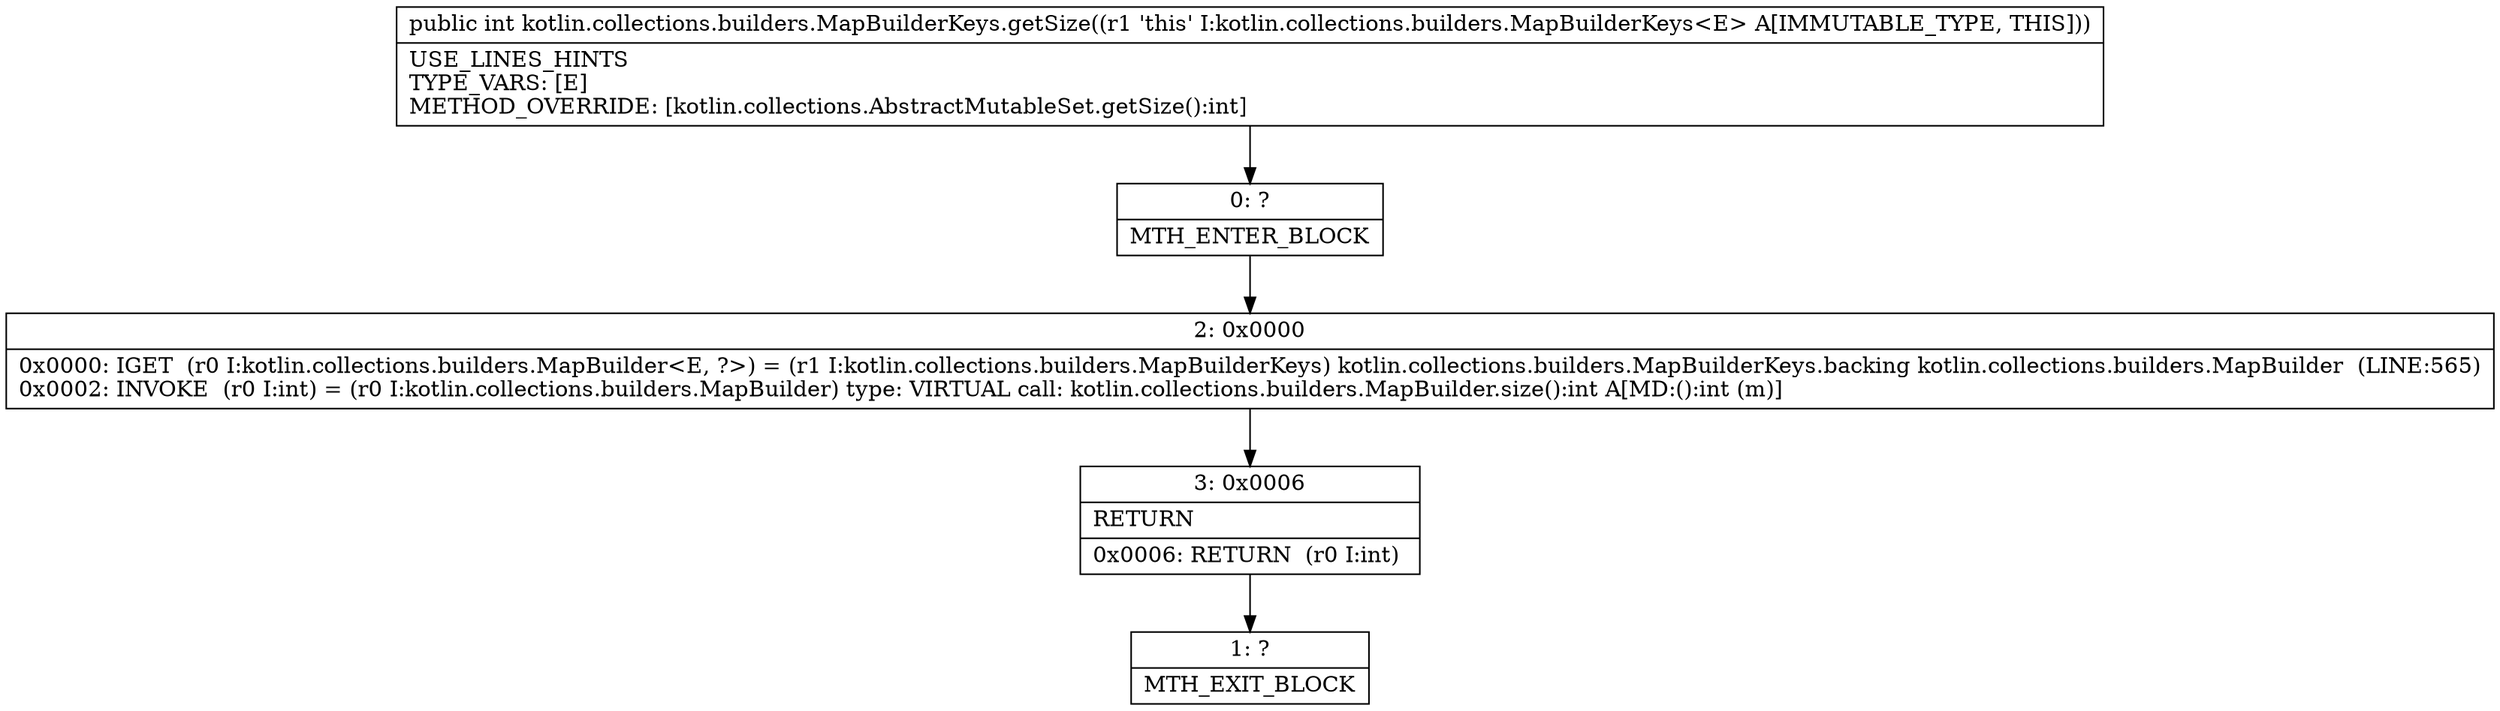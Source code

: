digraph "CFG forkotlin.collections.builders.MapBuilderKeys.getSize()I" {
Node_0 [shape=record,label="{0\:\ ?|MTH_ENTER_BLOCK\l}"];
Node_2 [shape=record,label="{2\:\ 0x0000|0x0000: IGET  (r0 I:kotlin.collections.builders.MapBuilder\<E, ?\>) = (r1 I:kotlin.collections.builders.MapBuilderKeys) kotlin.collections.builders.MapBuilderKeys.backing kotlin.collections.builders.MapBuilder  (LINE:565)\l0x0002: INVOKE  (r0 I:int) = (r0 I:kotlin.collections.builders.MapBuilder) type: VIRTUAL call: kotlin.collections.builders.MapBuilder.size():int A[MD:():int (m)]\l}"];
Node_3 [shape=record,label="{3\:\ 0x0006|RETURN\l|0x0006: RETURN  (r0 I:int) \l}"];
Node_1 [shape=record,label="{1\:\ ?|MTH_EXIT_BLOCK\l}"];
MethodNode[shape=record,label="{public int kotlin.collections.builders.MapBuilderKeys.getSize((r1 'this' I:kotlin.collections.builders.MapBuilderKeys\<E\> A[IMMUTABLE_TYPE, THIS]))  | USE_LINES_HINTS\lTYPE_VARS: [E]\lMETHOD_OVERRIDE: [kotlin.collections.AbstractMutableSet.getSize():int]\l}"];
MethodNode -> Node_0;Node_0 -> Node_2;
Node_2 -> Node_3;
Node_3 -> Node_1;
}

